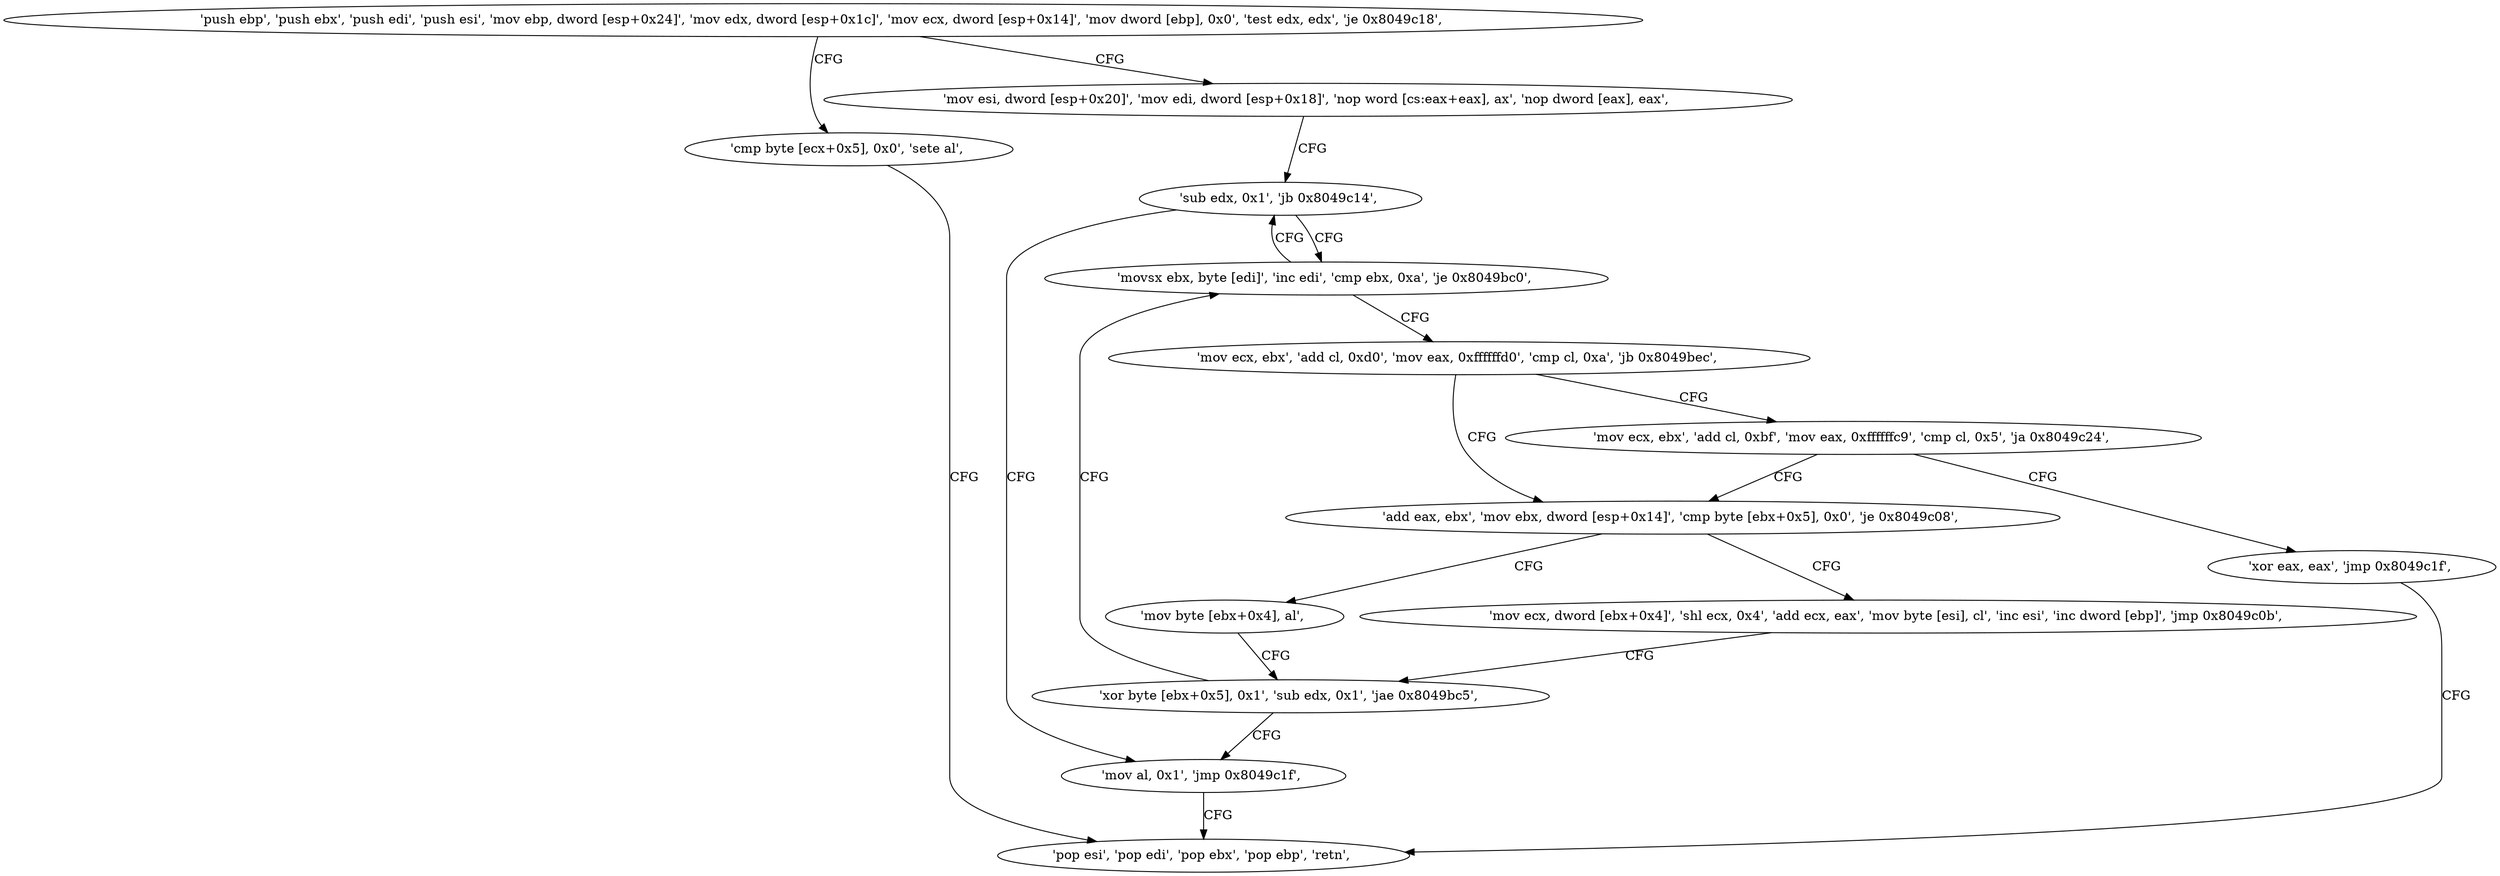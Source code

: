 digraph "func" {
"134519696" [label = "'push ebp', 'push ebx', 'push edi', 'push esi', 'mov ebp, dword [esp+0x24]', 'mov edx, dword [esp+0x1c]', 'mov ecx, dword [esp+0x14]', 'mov dword [ebp], 0x0', 'test edx, edx', 'je 0x8049c18', " ]
"134519832" [label = "'cmp byte [ecx+0x5], 0x0', 'sete al', " ]
"134519723" [label = "'mov esi, dword [esp+0x20]', 'mov edi, dword [esp+0x18]', 'nop word [cs:eax+eax], ax', 'nop dword [eax], eax', " ]
"134519839" [label = "'pop esi', 'pop edi', 'pop ebx', 'pop ebp', 'retn', " ]
"134519744" [label = "'sub edx, 0x1', 'jb 0x8049c14', " ]
"134519828" [label = "'mov al, 0x1', 'jmp 0x8049c1f', " ]
"134519749" [label = "'movsx ebx, byte [edi]', 'inc edi', 'cmp ebx, 0xa', 'je 0x8049bc0', " ]
"134519758" [label = "'mov ecx, ebx', 'add cl, 0xd0', 'mov eax, 0xffffffd0', 'cmp cl, 0xa', 'jb 0x8049bec', " ]
"134519788" [label = "'add eax, ebx', 'mov ebx, dword [esp+0x14]', 'cmp byte [ebx+0x5], 0x0', 'je 0x8049c08', " ]
"134519773" [label = "'mov ecx, ebx', 'add cl, 0xbf', 'mov eax, 0xffffffc9', 'cmp cl, 0x5', 'ja 0x8049c24', " ]
"134519816" [label = "'mov byte [ebx+0x4], al', " ]
"134519800" [label = "'mov ecx, dword [ebx+0x4]', 'shl ecx, 0x4', 'add ecx, eax', 'mov byte [esi], cl', 'inc esi', 'inc dword [ebp]', 'jmp 0x8049c0b', " ]
"134519844" [label = "'xor eax, eax', 'jmp 0x8049c1f', " ]
"134519819" [label = "'xor byte [ebx+0x5], 0x1', 'sub edx, 0x1', 'jae 0x8049bc5', " ]
"134519696" -> "134519832" [ label = "CFG" ]
"134519696" -> "134519723" [ label = "CFG" ]
"134519832" -> "134519839" [ label = "CFG" ]
"134519723" -> "134519744" [ label = "CFG" ]
"134519744" -> "134519828" [ label = "CFG" ]
"134519744" -> "134519749" [ label = "CFG" ]
"134519828" -> "134519839" [ label = "CFG" ]
"134519749" -> "134519744" [ label = "CFG" ]
"134519749" -> "134519758" [ label = "CFG" ]
"134519758" -> "134519788" [ label = "CFG" ]
"134519758" -> "134519773" [ label = "CFG" ]
"134519788" -> "134519816" [ label = "CFG" ]
"134519788" -> "134519800" [ label = "CFG" ]
"134519773" -> "134519844" [ label = "CFG" ]
"134519773" -> "134519788" [ label = "CFG" ]
"134519816" -> "134519819" [ label = "CFG" ]
"134519800" -> "134519819" [ label = "CFG" ]
"134519844" -> "134519839" [ label = "CFG" ]
"134519819" -> "134519749" [ label = "CFG" ]
"134519819" -> "134519828" [ label = "CFG" ]
}
